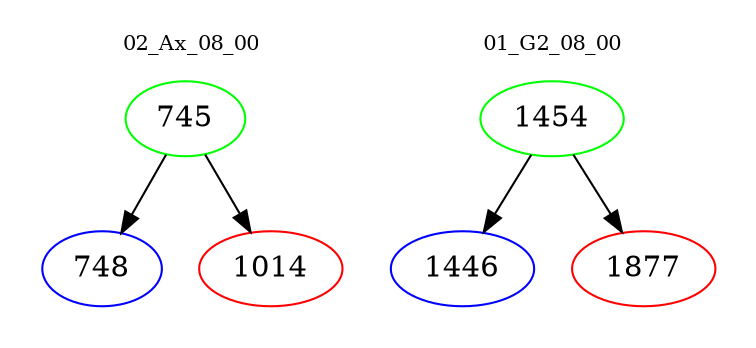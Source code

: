 digraph{
subgraph cluster_0 {
color = white
label = "02_Ax_08_00";
fontsize=10;
T0_745 [label="745", color="green"]
T0_745 -> T0_748 [color="black"]
T0_748 [label="748", color="blue"]
T0_745 -> T0_1014 [color="black"]
T0_1014 [label="1014", color="red"]
}
subgraph cluster_1 {
color = white
label = "01_G2_08_00";
fontsize=10;
T1_1454 [label="1454", color="green"]
T1_1454 -> T1_1446 [color="black"]
T1_1446 [label="1446", color="blue"]
T1_1454 -> T1_1877 [color="black"]
T1_1877 [label="1877", color="red"]
}
}
